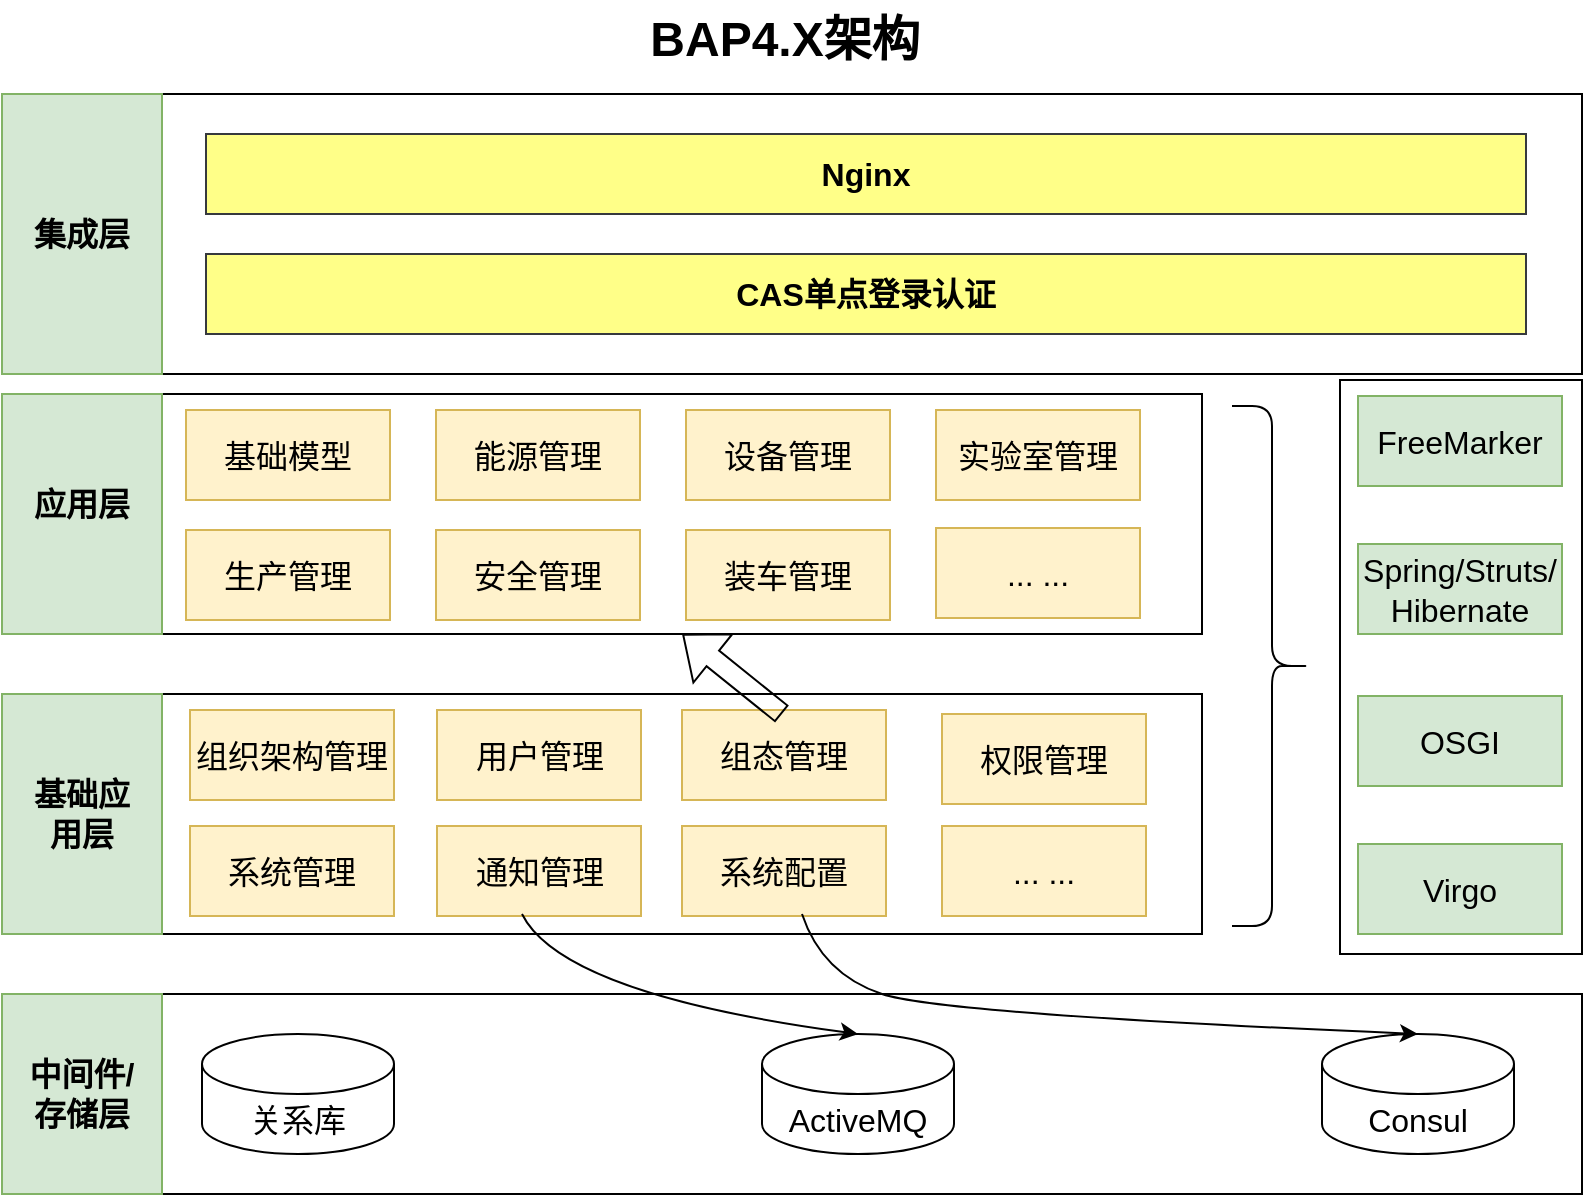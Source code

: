 <mxfile version="21.3.0" type="github">
  <diagram name="第 1 页" id="wIqSUEGo72H45PjjTKhU">
    <mxGraphModel dx="1074" dy="1829" grid="1" gridSize="10" guides="1" tooltips="1" connect="1" arrows="1" fold="1" page="1" pageScale="1" pageWidth="827" pageHeight="1169" math="0" shadow="0">
      <root>
        <mxCell id="0" />
        <mxCell id="1" parent="0" />
        <mxCell id="HUMHVoEiftwtO0TrfwaT-57" value="" style="rounded=0;whiteSpace=wrap;html=1;fillColor=none;" vertex="1" parent="1">
          <mxGeometry x="789" y="173" width="121" height="287" as="geometry" />
        </mxCell>
        <mxCell id="HUMHVoEiftwtO0TrfwaT-36" value="" style="rounded=0;whiteSpace=wrap;html=1;fillColor=none;" vertex="1" parent="1">
          <mxGeometry x="120" y="180" width="600" height="120" as="geometry" />
        </mxCell>
        <mxCell id="HUMHVoEiftwtO0TrfwaT-2" value="" style="rounded=0;whiteSpace=wrap;html=1;fillColor=none;" vertex="1" parent="1">
          <mxGeometry x="120" y="480" width="790" height="100" as="geometry" />
        </mxCell>
        <mxCell id="HUMHVoEiftwtO0TrfwaT-3" value="" style="rounded=0;whiteSpace=wrap;html=1;fillColor=#d5e8d4;strokeColor=#82b366;" vertex="1" parent="1">
          <mxGeometry x="120" y="480" width="80" height="100" as="geometry" />
        </mxCell>
        <mxCell id="HUMHVoEiftwtO0TrfwaT-4" value="&lt;font style=&quot;font-size: 16px;&quot;&gt;&lt;b style=&quot;&quot;&gt;中间件/存储层&lt;/b&gt;&lt;/font&gt;" style="text;html=1;strokeColor=none;fillColor=none;align=center;verticalAlign=middle;whiteSpace=wrap;rounded=0;" vertex="1" parent="1">
          <mxGeometry x="130" y="515" width="60" height="30" as="geometry" />
        </mxCell>
        <mxCell id="HUMHVoEiftwtO0TrfwaT-5" value="&lt;span style=&quot;font-size: 16px;&quot;&gt;关系库&lt;/span&gt;" style="shape=cylinder3;whiteSpace=wrap;html=1;boundedLbl=1;backgroundOutline=1;size=15;" vertex="1" parent="1">
          <mxGeometry x="220" y="500" width="96" height="60" as="geometry" />
        </mxCell>
        <mxCell id="HUMHVoEiftwtO0TrfwaT-6" value="&lt;font style=&quot;font-size: 16px;&quot;&gt;ActiveMQ&lt;/font&gt;" style="shape=cylinder3;whiteSpace=wrap;html=1;boundedLbl=1;backgroundOutline=1;size=15;" vertex="1" parent="1">
          <mxGeometry x="500" y="500" width="96" height="60" as="geometry" />
        </mxCell>
        <mxCell id="HUMHVoEiftwtO0TrfwaT-7" value="&lt;font style=&quot;font-size: 16px;&quot;&gt;Consul&lt;/font&gt;" style="shape=cylinder3;whiteSpace=wrap;html=1;boundedLbl=1;backgroundOutline=1;size=15;" vertex="1" parent="1">
          <mxGeometry x="780" y="500" width="96" height="60" as="geometry" />
        </mxCell>
        <mxCell id="HUMHVoEiftwtO0TrfwaT-10" value="" style="text;html=1;strokeColor=none;fillColor=none;align=center;verticalAlign=middle;whiteSpace=wrap;rounded=0;" vertex="1" parent="1">
          <mxGeometry x="120" y="385" width="70" height="30" as="geometry" />
        </mxCell>
        <mxCell id="HUMHVoEiftwtO0TrfwaT-13" value="" style="rounded=0;whiteSpace=wrap;html=1;fillColor=none;" vertex="1" parent="1">
          <mxGeometry x="120" y="30" width="790" height="140" as="geometry" />
        </mxCell>
        <mxCell id="HUMHVoEiftwtO0TrfwaT-14" value="" style="rounded=0;whiteSpace=wrap;html=1;fillColor=#d5e8d4;strokeColor=#82b366;" vertex="1" parent="1">
          <mxGeometry x="120" y="30" width="80" height="140" as="geometry" />
        </mxCell>
        <mxCell id="HUMHVoEiftwtO0TrfwaT-15" value="&lt;span style=&quot;font-size: 16px;&quot;&gt;&lt;b&gt;集成层&lt;/b&gt;&lt;/span&gt;" style="text;html=1;strokeColor=none;fillColor=none;align=center;verticalAlign=middle;whiteSpace=wrap;rounded=0;" vertex="1" parent="1">
          <mxGeometry x="130" y="85" width="60" height="30" as="geometry" />
        </mxCell>
        <mxCell id="HUMHVoEiftwtO0TrfwaT-16" value="&lt;font style=&quot;font-size: 16px;&quot;&gt;&lt;b&gt;CAS单点登录认证&lt;/b&gt;&lt;/font&gt;" style="rounded=0;whiteSpace=wrap;html=1;fillColor=#ffff88;strokeColor=#36393d;" vertex="1" parent="1">
          <mxGeometry x="222" y="110" width="660" height="40" as="geometry" />
        </mxCell>
        <mxCell id="HUMHVoEiftwtO0TrfwaT-19" value="" style="rounded=0;whiteSpace=wrap;html=1;fillColor=none;" vertex="1" parent="1">
          <mxGeometry x="120" y="330" width="600" height="120" as="geometry" />
        </mxCell>
        <mxCell id="HUMHVoEiftwtO0TrfwaT-20" value="" style="rounded=0;whiteSpace=wrap;html=1;fillColor=#d5e8d4;strokeColor=#82b366;" vertex="1" parent="1">
          <mxGeometry x="120" y="330" width="80" height="120" as="geometry" />
        </mxCell>
        <mxCell id="HUMHVoEiftwtO0TrfwaT-21" value="&lt;font style=&quot;font-size: 16px;&quot;&gt;&lt;b style=&quot;&quot;&gt;基础应用层&lt;/b&gt;&lt;/font&gt;" style="text;html=1;strokeColor=none;fillColor=none;align=center;verticalAlign=middle;whiteSpace=wrap;rounded=0;" vertex="1" parent="1">
          <mxGeometry x="130" y="375" width="60" height="30" as="geometry" />
        </mxCell>
        <mxCell id="HUMHVoEiftwtO0TrfwaT-22" value="&lt;span style=&quot;font-size: 16px;&quot;&gt;基础模型&lt;/span&gt;" style="rounded=0;whiteSpace=wrap;html=1;fillColor=#fff2cc;strokeColor=#d6b656;" vertex="1" parent="1">
          <mxGeometry x="212" y="188" width="102" height="45" as="geometry" />
        </mxCell>
        <mxCell id="HUMHVoEiftwtO0TrfwaT-23" value="&lt;font style=&quot;font-size: 16px;&quot;&gt;系统管理&lt;/font&gt;" style="rounded=0;whiteSpace=wrap;html=1;fillColor=#fff2cc;strokeColor=#d6b656;" vertex="1" parent="1">
          <mxGeometry x="214" y="396" width="102" height="45" as="geometry" />
        </mxCell>
        <mxCell id="HUMHVoEiftwtO0TrfwaT-24" value="&lt;font style=&quot;font-size: 16px;&quot;&gt;用户管理&lt;/font&gt;" style="rounded=0;whiteSpace=wrap;html=1;fillColor=#fff2cc;strokeColor=#d6b656;" vertex="1" parent="1">
          <mxGeometry x="337.5" y="338" width="102" height="45" as="geometry" />
        </mxCell>
        <mxCell id="HUMHVoEiftwtO0TrfwaT-25" value="&lt;font style=&quot;font-size: 16px;&quot;&gt;组态管理&lt;/font&gt;" style="rounded=0;whiteSpace=wrap;html=1;fillColor=#fff2cc;strokeColor=#d6b656;" vertex="1" parent="1">
          <mxGeometry x="460" y="338" width="102" height="45" as="geometry" />
        </mxCell>
        <mxCell id="HUMHVoEiftwtO0TrfwaT-26" value="&lt;span style=&quot;font-size: 16px;&quot;&gt;通知管理&lt;/span&gt;" style="rounded=0;whiteSpace=wrap;html=1;fillColor=#fff2cc;strokeColor=#d6b656;" vertex="1" parent="1">
          <mxGeometry x="337.5" y="396" width="102" height="45" as="geometry" />
        </mxCell>
        <mxCell id="HUMHVoEiftwtO0TrfwaT-27" value="&lt;font style=&quot;font-size: 16px;&quot;&gt;... ...&lt;/font&gt;" style="rounded=0;whiteSpace=wrap;html=1;fillColor=#fff2cc;strokeColor=#d6b656;" vertex="1" parent="1">
          <mxGeometry x="590" y="396" width="102" height="45" as="geometry" />
        </mxCell>
        <mxCell id="HUMHVoEiftwtO0TrfwaT-29" value="&lt;font style=&quot;font-size: 16px;&quot;&gt;权限管理&lt;/font&gt;" style="rounded=0;whiteSpace=wrap;html=1;fillColor=#fff2cc;strokeColor=#d6b656;" vertex="1" parent="1">
          <mxGeometry x="590" y="340" width="102" height="45" as="geometry" />
        </mxCell>
        <mxCell id="HUMHVoEiftwtO0TrfwaT-30" value="&lt;font style=&quot;font-size: 16px;&quot;&gt;系统配置&lt;/font&gt;" style="rounded=0;whiteSpace=wrap;html=1;fillColor=#fff2cc;strokeColor=#d6b656;" vertex="1" parent="1">
          <mxGeometry x="460" y="396" width="102" height="45" as="geometry" />
        </mxCell>
        <mxCell id="HUMHVoEiftwtO0TrfwaT-33" value="" style="curved=1;endArrow=classic;html=1;rounded=0;entryX=0.5;entryY=0;entryDx=0;entryDy=0;entryPerimeter=0;" edge="1" parent="1" target="HUMHVoEiftwtO0TrfwaT-7">
          <mxGeometry width="50" height="50" relative="1" as="geometry">
            <mxPoint x="520" y="440" as="sourcePoint" />
            <mxPoint x="650" y="510" as="targetPoint" />
            <Array as="points">
              <mxPoint x="530" y="470" />
              <mxPoint x="590" y="490" />
            </Array>
          </mxGeometry>
        </mxCell>
        <mxCell id="HUMHVoEiftwtO0TrfwaT-35" value="" style="curved=1;endArrow=classic;html=1;rounded=0;entryX=0.5;entryY=0;entryDx=0;entryDy=0;entryPerimeter=0;" edge="1" parent="1" target="HUMHVoEiftwtO0TrfwaT-6">
          <mxGeometry width="50" height="50" relative="1" as="geometry">
            <mxPoint x="380" y="440" as="sourcePoint" />
            <mxPoint x="460" y="500" as="targetPoint" />
            <Array as="points">
              <mxPoint x="400" y="480" />
            </Array>
          </mxGeometry>
        </mxCell>
        <mxCell id="HUMHVoEiftwtO0TrfwaT-37" value="" style="rounded=0;whiteSpace=wrap;html=1;fillColor=#d5e8d4;strokeColor=#82b366;" vertex="1" parent="1">
          <mxGeometry x="120" y="180" width="80" height="120" as="geometry" />
        </mxCell>
        <mxCell id="HUMHVoEiftwtO0TrfwaT-38" value="&lt;font style=&quot;font-size: 16px;&quot;&gt;&lt;b style=&quot;&quot;&gt;应用层&lt;/b&gt;&lt;/font&gt;" style="text;html=1;strokeColor=none;fillColor=none;align=center;verticalAlign=middle;whiteSpace=wrap;rounded=0;" vertex="1" parent="1">
          <mxGeometry x="130" y="220" width="60" height="30" as="geometry" />
        </mxCell>
        <mxCell id="HUMHVoEiftwtO0TrfwaT-39" value="&lt;font style=&quot;font-size: 16px;&quot;&gt;组织架构管理&lt;/font&gt;" style="rounded=0;whiteSpace=wrap;html=1;fillColor=#fff2cc;strokeColor=#d6b656;" vertex="1" parent="1">
          <mxGeometry x="214" y="338" width="102" height="45" as="geometry" />
        </mxCell>
        <mxCell id="HUMHVoEiftwtO0TrfwaT-40" value="&lt;font style=&quot;font-size: 16px;&quot;&gt;生产管理&lt;/font&gt;" style="rounded=0;whiteSpace=wrap;html=1;fillColor=#fff2cc;strokeColor=#d6b656;" vertex="1" parent="1">
          <mxGeometry x="212" y="248" width="102" height="45" as="geometry" />
        </mxCell>
        <mxCell id="HUMHVoEiftwtO0TrfwaT-42" value="&lt;font style=&quot;font-size: 16px;&quot;&gt;能源管理&lt;/font&gt;" style="rounded=0;whiteSpace=wrap;html=1;fillColor=#fff2cc;strokeColor=#d6b656;" vertex="1" parent="1">
          <mxGeometry x="337" y="188" width="102" height="45" as="geometry" />
        </mxCell>
        <mxCell id="HUMHVoEiftwtO0TrfwaT-43" value="&lt;font style=&quot;font-size: 16px;&quot;&gt;安全管理&lt;/font&gt;" style="rounded=0;whiteSpace=wrap;html=1;fillColor=#fff2cc;strokeColor=#d6b656;" vertex="1" parent="1">
          <mxGeometry x="337" y="248" width="102" height="45" as="geometry" />
        </mxCell>
        <mxCell id="HUMHVoEiftwtO0TrfwaT-44" value="&lt;font style=&quot;font-size: 16px;&quot;&gt;设备管理&lt;/font&gt;" style="rounded=0;whiteSpace=wrap;html=1;fillColor=#fff2cc;strokeColor=#d6b656;" vertex="1" parent="1">
          <mxGeometry x="462" y="188" width="102" height="45" as="geometry" />
        </mxCell>
        <mxCell id="HUMHVoEiftwtO0TrfwaT-45" value="&lt;font style=&quot;font-size: 16px;&quot;&gt;装车管理&lt;/font&gt;" style="rounded=0;whiteSpace=wrap;html=1;fillColor=#fff2cc;strokeColor=#d6b656;" vertex="1" parent="1">
          <mxGeometry x="462" y="248" width="102" height="45" as="geometry" />
        </mxCell>
        <mxCell id="HUMHVoEiftwtO0TrfwaT-46" value="&lt;font style=&quot;font-size: 16px;&quot;&gt;实验室管理&lt;/font&gt;" style="rounded=0;whiteSpace=wrap;html=1;fillColor=#fff2cc;strokeColor=#d6b656;" vertex="1" parent="1">
          <mxGeometry x="587" y="188" width="102" height="45" as="geometry" />
        </mxCell>
        <mxCell id="HUMHVoEiftwtO0TrfwaT-48" value="&lt;font style=&quot;font-size: 16px;&quot;&gt;... ...&lt;/font&gt;" style="rounded=0;whiteSpace=wrap;html=1;fillColor=#fff2cc;strokeColor=#d6b656;" vertex="1" parent="1">
          <mxGeometry x="587" y="247" width="102" height="45" as="geometry" />
        </mxCell>
        <mxCell id="HUMHVoEiftwtO0TrfwaT-49" value="&lt;font style=&quot;font-size: 16px;&quot;&gt;Virgo&lt;/font&gt;" style="rounded=0;whiteSpace=wrap;html=1;fillColor=#d5e8d4;strokeColor=#82b366;" vertex="1" parent="1">
          <mxGeometry x="798" y="405" width="102" height="45" as="geometry" />
        </mxCell>
        <mxCell id="HUMHVoEiftwtO0TrfwaT-50" value="&lt;font style=&quot;font-size: 16px;&quot;&gt;OSGI&lt;/font&gt;" style="rounded=0;whiteSpace=wrap;html=1;fillColor=#d5e8d4;strokeColor=#82b366;" vertex="1" parent="1">
          <mxGeometry x="798" y="331" width="102" height="45" as="geometry" />
        </mxCell>
        <mxCell id="HUMHVoEiftwtO0TrfwaT-52" value="&lt;font style=&quot;font-size: 16px;&quot;&gt;Spring/Struts/&lt;br&gt;Hibernate&lt;/font&gt;" style="rounded=0;whiteSpace=wrap;html=1;fillColor=#d5e8d4;strokeColor=#82b366;" vertex="1" parent="1">
          <mxGeometry x="798" y="255" width="102" height="45" as="geometry" />
        </mxCell>
        <mxCell id="HUMHVoEiftwtO0TrfwaT-53" value="&lt;font style=&quot;font-size: 16px;&quot;&gt;FreeMarker&lt;/font&gt;" style="rounded=0;whiteSpace=wrap;html=1;fillColor=#d5e8d4;strokeColor=#82b366;" vertex="1" parent="1">
          <mxGeometry x="798" y="181" width="102" height="45" as="geometry" />
        </mxCell>
        <mxCell id="HUMHVoEiftwtO0TrfwaT-54" value="" style="shape=curlyBracket;whiteSpace=wrap;html=1;rounded=1;flipH=1;labelPosition=right;verticalLabelPosition=middle;align=left;verticalAlign=middle;" vertex="1" parent="1">
          <mxGeometry x="735" y="186" width="40" height="260" as="geometry" />
        </mxCell>
        <mxCell id="HUMHVoEiftwtO0TrfwaT-55" value="&lt;font style=&quot;font-size: 16px;&quot;&gt;&lt;b&gt;Nginx&lt;/b&gt;&lt;/font&gt;" style="rounded=0;whiteSpace=wrap;html=1;fillColor=#ffff88;strokeColor=#36393d;" vertex="1" parent="1">
          <mxGeometry x="222" y="50" width="660" height="40" as="geometry" />
        </mxCell>
        <mxCell id="HUMHVoEiftwtO0TrfwaT-56" value="BAP4.X架构" style="text;strokeColor=none;fillColor=none;html=1;fontSize=24;fontStyle=1;verticalAlign=middle;align=center;" vertex="1" parent="1">
          <mxGeometry x="461" y="-17" width="100" height="40" as="geometry" />
        </mxCell>
        <mxCell id="HUMHVoEiftwtO0TrfwaT-58" value="" style="shape=flexArrow;endArrow=classic;html=1;rounded=0;entryX=0.567;entryY=1;entryDx=0;entryDy=0;entryPerimeter=0;" edge="1" parent="1" target="HUMHVoEiftwtO0TrfwaT-36">
          <mxGeometry width="50" height="50" relative="1" as="geometry">
            <mxPoint x="510" y="340" as="sourcePoint" />
            <mxPoint x="560" y="290" as="targetPoint" />
          </mxGeometry>
        </mxCell>
      </root>
    </mxGraphModel>
  </diagram>
</mxfile>
